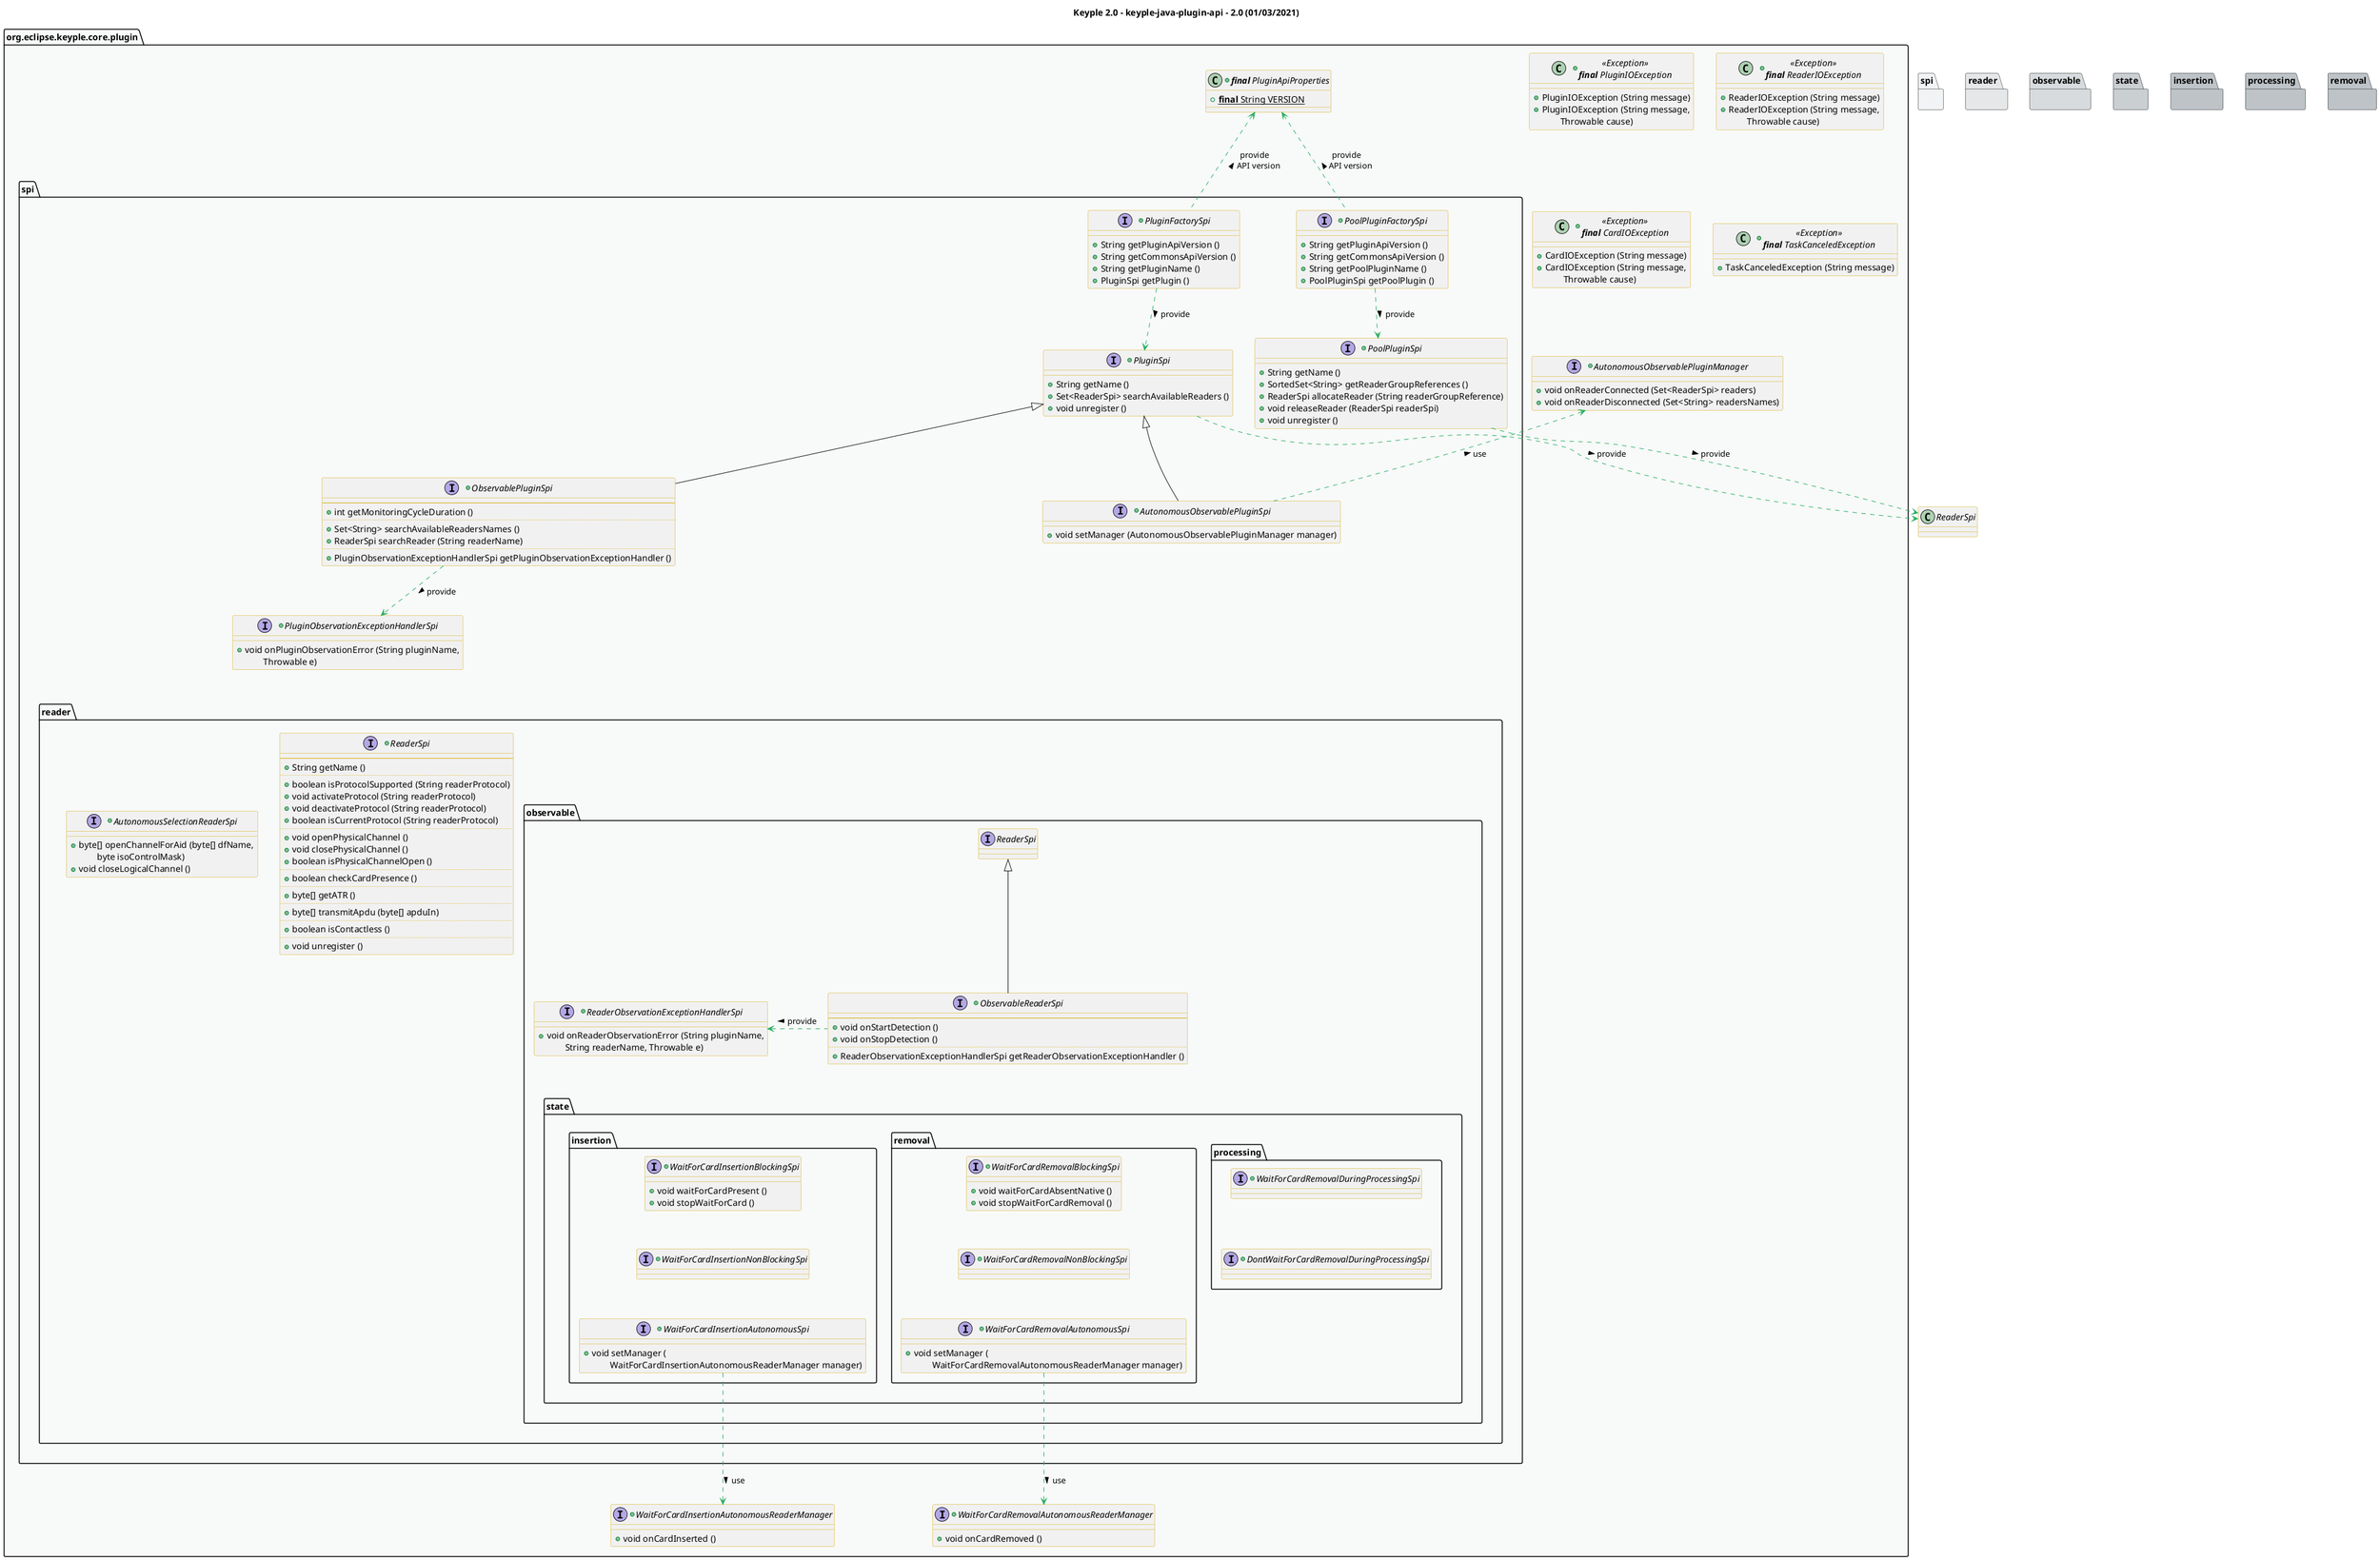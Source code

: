 @startuml
title
    Keyple 2.0 - keyple-java-plugin-api - 2.0 (01/03/2021)
end title

' == THEME ==

'Couleurs issues de : https://htmlcolorcodes.com/fr/tableau-de-couleur/tableau-de-couleur-design-plat/
!define C_GREY1 F8F9F9
!define C_GREY2 F2F3F4
!define C_GREY3 E5E7E9
!define C_GREY4 D7DBDD
!define C_GREY5 CACFD2
!define C_GREY6 BDC3C7
!define C_LINK 3498DB
!define C_USE 27AE60

skinparam Shadowing false
skinparam ClassFontStyle italic
skinparam ClassBorderColor #D4AC0D
skinparam stereotypeABorderColor #A9DCDF
skinparam stereotypeIBorderColor #B4A7E5
skinparam stereotypeCBorderColor #ADD1B2
skinparam stereotypeEBorderColor #EB93DF
' Red
skinparam ClassBackgroundColor<<red>> #FDEDEC
skinparam ClassBorderColor<<red>> #E74C3C
hide <<red>> stereotype
' Purple
skinparam ClassBackgroundColor<<purple>> #F4ECF7
skinparam ClassBorderColor<<purple>> #8E44AD
hide <<purple>> stereotype
' blue
skinparam ClassBackgroundColor<<blue>> #EBF5FB
skinparam ClassBorderColor<<blue>> #3498DB
hide <<blue>> stereotype
' Green
skinparam ClassBackgroundColor<<green>> #E9F7EF
skinparam ClassBorderColor<<green>> #27AE60
hide <<green>> stereotype
' Grey
skinparam ClassBackgroundColor<<grey>> #EAECEE
skinparam ClassBorderColor<<grey>> #2C3E50
hide <<grey>> stereotype

' == CONTENT ==

package "org.eclipse.keyple.core.plugin" as api {
    +class "**final** PluginApiProperties" as ApiProperties {
        +{static} **final** String VERSION
    }
    +interface AutonomousObservablePluginManager {
        +void onReaderConnected (Set<ReaderSpi> readers)
        +void onReaderDisconnected (Set<String> readersNames)
    }
    +interface WaitForCardInsertionAutonomousReaderManager {
        +void onCardInserted ()
    }
    +interface WaitForCardRemovalAutonomousReaderManager {
        +void onCardRemoved ()
    }
    +class "<<Exception>>\n**final** PluginIOException" as PluginIOException {
        +PluginIOException (String message)
        +PluginIOException (String message,
            \tThrowable cause)
    }
    +class "<<Exception>>\n**final** ReaderIOException" as ReaderIOException {
        +ReaderIOException (String message)
        +ReaderIOException (String message,
            \tThrowable cause)
    }
    +class "<<Exception>>\n**final** CardIOException" as CardIOException {
        +CardIOException (String message)
        +CardIOException (String message,
            \tThrowable cause)
    }
    +class "<<Exception>>\n**final** TaskCanceledException" as TaskCanceledException {
        +TaskCanceledException (String message)
    }
    package spi {
        together {
            +interface PoolPluginFactorySpi {
                +String getPluginApiVersion ()
                +String getCommonsApiVersion ()
                +String getPoolPluginName ()
                +PoolPluginSpi getPoolPlugin ()
            }
            +interface PluginFactorySpi {
                +String getPluginApiVersion ()
                +String getCommonsApiVersion ()
                +String getPluginName ()
                +PluginSpi getPlugin ()
            }
            +interface PoolPluginSpi {
                +String getName ()
                +SortedSet<String> getReaderGroupReferences ()
                +ReaderSpi allocateReader (String readerGroupReference)
                +void releaseReader (ReaderSpi readerSpi)
                +void unregister ()
            }
            +interface PluginSpi {
                +String getName ()
                +Set<ReaderSpi> searchAvailableReaders ()
                +void unregister ()
            }
        }
        +interface ObservablePluginSpi extends PluginSpi {
            --
            +int getMonitoringCycleDuration ()
            ..
            +Set<String> searchAvailableReadersNames ()
            +ReaderSpi searchReader (String readerName)
            ..
            +PluginObservationExceptionHandlerSpi getPluginObservationExceptionHandler ()
        }
        +interface AutonomousObservablePluginSpi extends PluginSpi {
            +void setManager (AutonomousObservablePluginManager manager)
        }
        +interface PluginObservationExceptionHandlerSpi {
            +void onPluginObservationError (String pluginName,
                \tThrowable e)
        }
        package reader {
            +interface ReaderSpi {
                --
                +String getName ()
                ..
                +boolean isProtocolSupported (String readerProtocol)
                +void activateProtocol (String readerProtocol)
                +void deactivateProtocol (String readerProtocol)
                +boolean isCurrentProtocol (String readerProtocol)
                ..
                +void openPhysicalChannel ()
                +void closePhysicalChannel ()
                +boolean isPhysicalChannelOpen ()
                ..
                +boolean checkCardPresence ()
                ..
                +byte[] getATR ()
                ..
                +byte[] transmitApdu (byte[] apduIn)
                ..
                +boolean isContactless ()
                ..
                +void unregister ()
            }
            +interface AutonomousSelectionReaderSpi {
                +byte[] openChannelForAid (byte[] dfName,
                    \tbyte isoControlMask)
                +void closeLogicalChannel ()
            }
            package observable {
                +interface ObservableReaderSpi extends ReaderSpi {
                    --
                    +void onStartDetection ()
                    +void onStopDetection ()
                    ..
                    +ReaderObservationExceptionHandlerSpi getReaderObservationExceptionHandler ()
                }
                +interface ReaderObservationExceptionHandlerSpi {
                    +void onReaderObservationError (String pluginName,
                        \tString readerName, Throwable e)
                }
                package state {
                    package processing {
                        +interface WaitForCardRemovalDuringProcessingSpi {
                        }
                        +interface DontWaitForCardRemovalDuringProcessingSpi {
                        }
                    }
                    package insertion {
                        +interface WaitForCardInsertionAutonomousSpi {
                            +void setManager (
                                \tWaitForCardInsertionAutonomousReaderManager manager)
                        }
                        +interface WaitForCardInsertionBlockingSpi {
                            +void waitForCardPresent ()
                            +void stopWaitForCard ()
                        }
                        +interface WaitForCardInsertionNonBlockingSpi {
                        }
                    }
                    package removal {
                        +interface WaitForCardRemovalAutonomousSpi {
                            +void setManager (
                                \tWaitForCardRemovalAutonomousReaderManager manager)
                        }
                        +interface WaitForCardRemovalBlockingSpi {
                            +void waitForCardAbsentNative ()
                            +void stopWaitForCardRemoval ()
                        }
                        +interface WaitForCardRemovalNonBlockingSpi {
                        }
                    }
                }
            }
        }
    }
}

' Associations

PluginFactorySpi .up.> ApiProperties #C_USE : provide\nAPI version <
PluginFactorySpi ..> PluginSpi #C_USE : provide >

PluginSpi ..> ReaderSpi #C_USE : provide >

PoolPluginFactorySpi .up.> ApiProperties #C_USE : provide\nAPI version <
PoolPluginFactorySpi ..> PoolPluginSpi #C_USE : provide >

PoolPluginSpi ..> ReaderSpi #C_USE : provide >

ObservablePluginSpi ..> PluginObservationExceptionHandlerSpi #C_USE : provide >

AutonomousObservablePluginSpi .up.> AutonomousObservablePluginManager #C_USE : use >

ObservableReaderSpi .left.> ReaderObservationExceptionHandlerSpi #C_USE : provide >

WaitForCardInsertionAutonomousSpi ..> WaitForCardInsertionAutonomousReaderManager #C_USE : use >

WaitForCardRemovalAutonomousSpi ..> WaitForCardRemovalAutonomousReaderManager #C_USE : use >

' == LAYOUT ==

PluginObservationExceptionHandlerSpi -[hidden]- reader

ObservableReaderSpi -[hidden]- state

WaitForCardInsertionBlockingSpi -[hidden]- WaitForCardInsertionNonBlockingSpi
WaitForCardInsertionNonBlockingSpi -[hidden]- WaitForCardInsertionAutonomousSpi

WaitForCardRemovalDuringProcessingSpi -[hidden]- DontWaitForCardRemovalDuringProcessingSpi

WaitForCardRemovalBlockingSpi -[hidden]- WaitForCardRemovalNonBlockingSpi
WaitForCardRemovalNonBlockingSpi -[hidden]- WaitForCardRemovalAutonomousSpi

' == STYLE ==

package api #C_GREY1 {}
package spi #C_GREY2 {}
package reader #C_GREY3 {}
package observable #C_GREY4 {}
package state #C_GREY5 {}
package insertion #C_GREY6 {}
package processing #C_GREY6 {}
package removal #C_GREY6 {}

@enduml